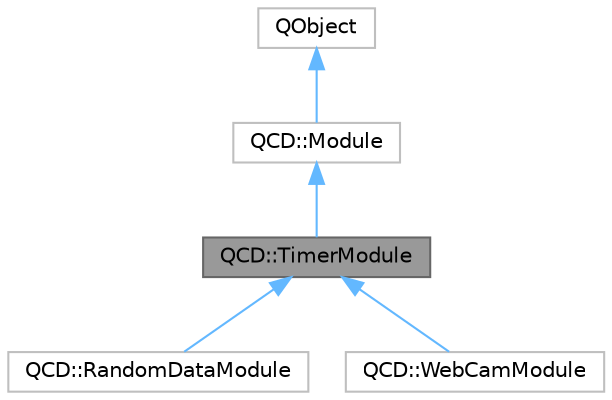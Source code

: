 digraph "QCD::TimerModule"
{
 // LATEX_PDF_SIZE
  bgcolor="transparent";
  edge [fontname=Helvetica,fontsize=10,labelfontname=Helvetica,labelfontsize=10];
  node [fontname=Helvetica,fontsize=10,shape=box,height=0.2,width=0.4];
  Node1 [label="QCD::TimerModule",height=0.2,width=0.4,color="gray40", fillcolor="grey60", style="filled", fontcolor="black",tooltip=" "];
  Node2 -> Node1 [dir="back",color="steelblue1",style="solid"];
  Node2 [label="QCD::Module",height=0.2,width=0.4,color="grey75", fillcolor="white", style="filled",URL="$classQCD_1_1Module.html",tooltip=" "];
  Node3 -> Node2 [dir="back",color="steelblue1",style="solid"];
  Node3 [label="QObject",height=0.2,width=0.4,color="grey75", fillcolor="white", style="filled",tooltip=" "];
  Node1 -> Node4 [dir="back",color="steelblue1",style="solid"];
  Node4 [label="QCD::RandomDataModule",height=0.2,width=0.4,color="grey75", fillcolor="white", style="filled",URL="$classQCD_1_1RandomDataModule.html",tooltip=" "];
  Node1 -> Node5 [dir="back",color="steelblue1",style="solid"];
  Node5 [label="QCD::WebCamModule",height=0.2,width=0.4,color="grey75", fillcolor="white", style="filled",URL="$classQCD_1_1WebCamModule.html",tooltip=" "];
}
